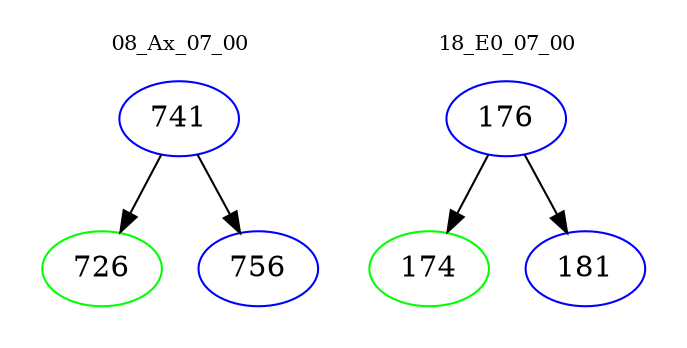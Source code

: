 digraph{
subgraph cluster_0 {
color = white
label = "08_Ax_07_00";
fontsize=10;
T0_741 [label="741", color="blue"]
T0_741 -> T0_726 [color="black"]
T0_726 [label="726", color="green"]
T0_741 -> T0_756 [color="black"]
T0_756 [label="756", color="blue"]
}
subgraph cluster_1 {
color = white
label = "18_E0_07_00";
fontsize=10;
T1_176 [label="176", color="blue"]
T1_176 -> T1_174 [color="black"]
T1_174 [label="174", color="green"]
T1_176 -> T1_181 [color="black"]
T1_181 [label="181", color="blue"]
}
}
